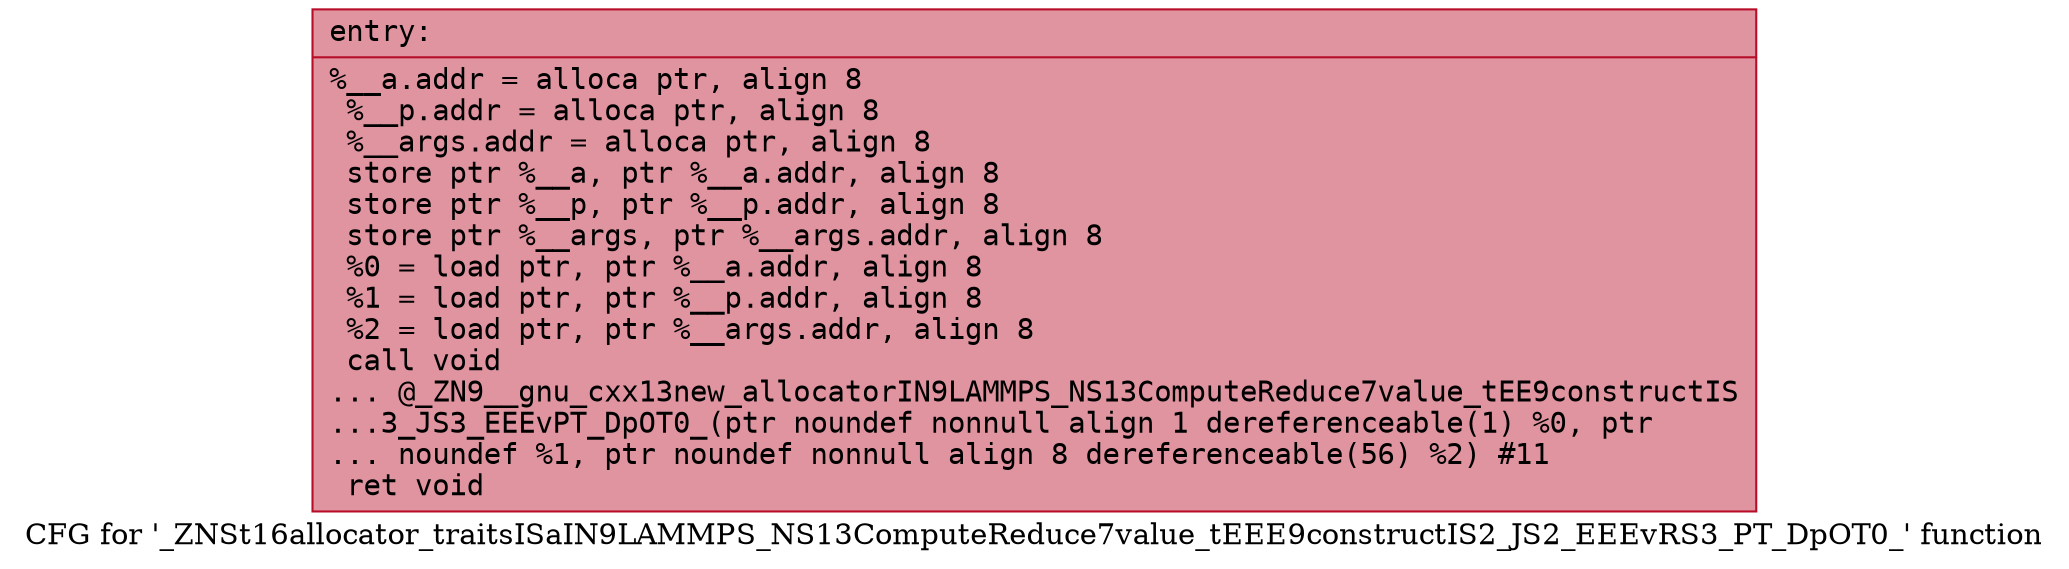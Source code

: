 digraph "CFG for '_ZNSt16allocator_traitsISaIN9LAMMPS_NS13ComputeReduce7value_tEEE9constructIS2_JS2_EEEvRS3_PT_DpOT0_' function" {
	label="CFG for '_ZNSt16allocator_traitsISaIN9LAMMPS_NS13ComputeReduce7value_tEEE9constructIS2_JS2_EEEvRS3_PT_DpOT0_' function";

	Node0x559140364240 [shape=record,color="#b70d28ff", style=filled, fillcolor="#b70d2870" fontname="Courier",label="{entry:\l|  %__a.addr = alloca ptr, align 8\l  %__p.addr = alloca ptr, align 8\l  %__args.addr = alloca ptr, align 8\l  store ptr %__a, ptr %__a.addr, align 8\l  store ptr %__p, ptr %__p.addr, align 8\l  store ptr %__args, ptr %__args.addr, align 8\l  %0 = load ptr, ptr %__a.addr, align 8\l  %1 = load ptr, ptr %__p.addr, align 8\l  %2 = load ptr, ptr %__args.addr, align 8\l  call void\l... @_ZN9__gnu_cxx13new_allocatorIN9LAMMPS_NS13ComputeReduce7value_tEE9constructIS\l...3_JS3_EEEvPT_DpOT0_(ptr noundef nonnull align 1 dereferenceable(1) %0, ptr\l... noundef %1, ptr noundef nonnull align 8 dereferenceable(56) %2) #11\l  ret void\l}"];
}
